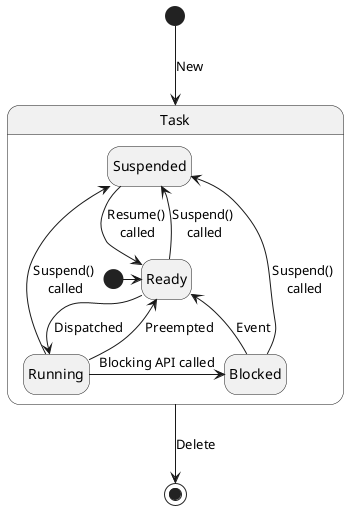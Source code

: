 ﻿
@startuml state machine diagram
skinparam {
    defaultFontName Ricty Diminished
    monochrome true
}
hide empty description

state Task {
    state Ready
    state Running
    state Blocked
    state Suspended

    [*] -> Ready
    Suspended --> Ready : Resume()\n called
    Ready -> Suspended : Suspend()\n called
    Blocked -up-> Ready : Event
    Blocked -up-> Suspended : Suspend()\n called
    Ready --> Running : Dispatched
    Running -> Ready : Preempted
    Running -> Blocked : Blocking API called
    Running -> Suspended : Suspend()\n called
}

[*] --> Task : New
Task --> [*] : Delete

@enduml
